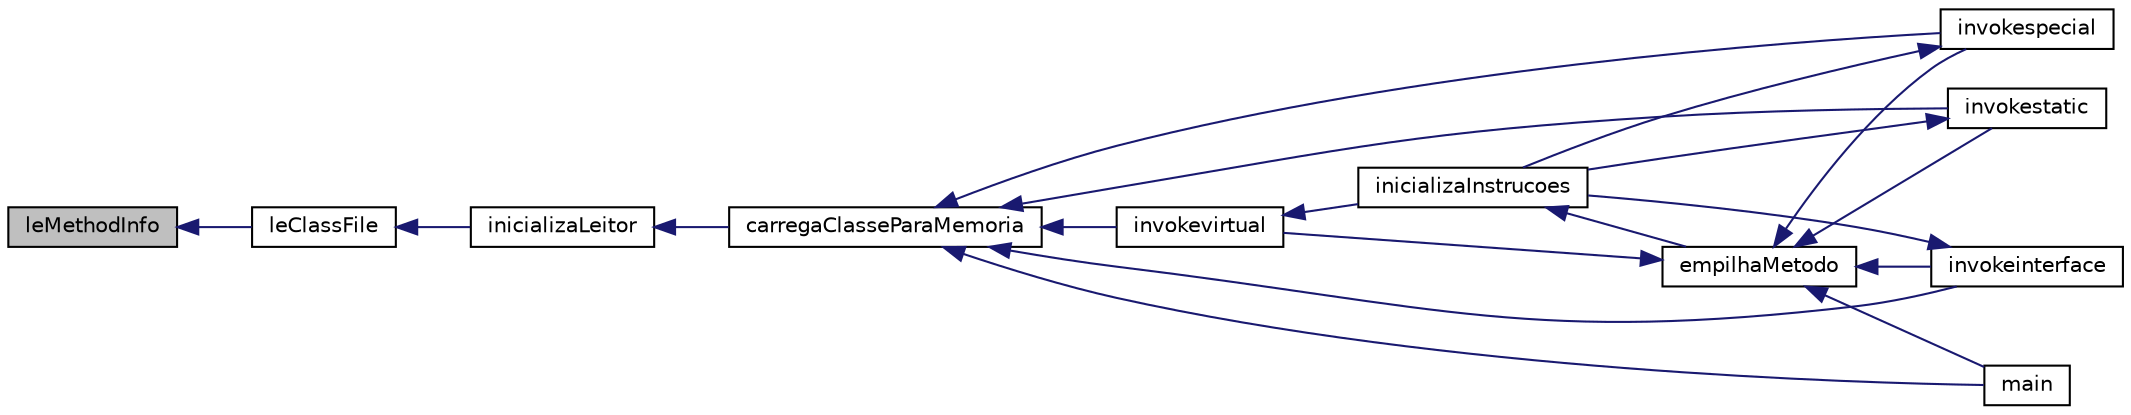 digraph "leMethodInfo"
{
 // INTERACTIVE_SVG=YES
  edge [fontname="Helvetica",fontsize="10",labelfontname="Helvetica",labelfontsize="10"];
  node [fontname="Helvetica",fontsize="10",shape=record];
  rankdir="LR";
  Node209 [label="leMethodInfo",height=0.2,width=0.4,color="black", fillcolor="grey75", style="filled", fontcolor="black"];
  Node209 -> Node210 [dir="back",color="midnightblue",fontsize="10",style="solid",fontname="Helvetica"];
  Node210 [label="leClassFile",height=0.2,width=0.4,color="black", fillcolor="white", style="filled",URL="$leitor_8h.html#a6c4f68e13e23b5765be0187a0cd1e1bf"];
  Node210 -> Node211 [dir="back",color="midnightblue",fontsize="10",style="solid",fontname="Helvetica"];
  Node211 [label="inicializaLeitor",height=0.2,width=0.4,color="black", fillcolor="white", style="filled",URL="$leitor_8h.html#a658f67ed6a3ca72248e7cc0eaba67ba5"];
  Node211 -> Node212 [dir="back",color="midnightblue",fontsize="10",style="solid",fontname="Helvetica"];
  Node212 [label="carregaClasseParaMemoria",height=0.2,width=0.4,color="black", fillcolor="white", style="filled",URL="$carregador_8h.html#a6be3551b88a5154690e9e147217ca181"];
  Node212 -> Node213 [dir="back",color="midnightblue",fontsize="10",style="solid",fontname="Helvetica"];
  Node213 [label="invokevirtual",height=0.2,width=0.4,color="black", fillcolor="white", style="filled",URL="$instrucao_8h.html#a78801a57dd7317b58754d741e22607a7"];
  Node213 -> Node214 [dir="back",color="midnightblue",fontsize="10",style="solid",fontname="Helvetica"];
  Node214 [label="inicializaInstrucoes",height=0.2,width=0.4,color="black", fillcolor="white", style="filled",URL="$instrucao_8h.html#a308f4b87fb42ab5a62790c0127003ebe"];
  Node214 -> Node215 [dir="back",color="midnightblue",fontsize="10",style="solid",fontname="Helvetica"];
  Node215 [label="empilhaMetodo",height=0.2,width=0.4,color="black", fillcolor="white", style="filled",URL="$metodo_8h.html#a68acc5b3f2238f62b7d0ee50964183c1"];
  Node215 -> Node213 [dir="back",color="midnightblue",fontsize="10",style="solid",fontname="Helvetica"];
  Node215 -> Node216 [dir="back",color="midnightblue",fontsize="10",style="solid",fontname="Helvetica"];
  Node216 [label="invokespecial",height=0.2,width=0.4,color="black", fillcolor="white", style="filled",URL="$instrucao_8h.html#aea396d65920fd2046b81c2b5742f8fc2"];
  Node216 -> Node214 [dir="back",color="midnightblue",fontsize="10",style="solid",fontname="Helvetica"];
  Node215 -> Node217 [dir="back",color="midnightblue",fontsize="10",style="solid",fontname="Helvetica"];
  Node217 [label="invokestatic",height=0.2,width=0.4,color="black", fillcolor="white", style="filled",URL="$instrucao_8h.html#a99b74fdcaa5d59615718fc49f4cb1bf2"];
  Node217 -> Node214 [dir="back",color="midnightblue",fontsize="10",style="solid",fontname="Helvetica"];
  Node215 -> Node218 [dir="back",color="midnightblue",fontsize="10",style="solid",fontname="Helvetica"];
  Node218 [label="invokeinterface",height=0.2,width=0.4,color="black", fillcolor="white", style="filled",URL="$instrucao_8h.html#a04465c61aa4c123ce79dc562244e7af8"];
  Node218 -> Node214 [dir="back",color="midnightblue",fontsize="10",style="solid",fontname="Helvetica"];
  Node215 -> Node219 [dir="back",color="midnightblue",fontsize="10",style="solid",fontname="Helvetica"];
  Node219 [label="main",height=0.2,width=0.4,color="black", fillcolor="white", style="filled",URL="$main_8c.html#a0ddf1224851353fc92bfbff6f499fa97"];
  Node212 -> Node216 [dir="back",color="midnightblue",fontsize="10",style="solid",fontname="Helvetica"];
  Node212 -> Node217 [dir="back",color="midnightblue",fontsize="10",style="solid",fontname="Helvetica"];
  Node212 -> Node218 [dir="back",color="midnightblue",fontsize="10",style="solid",fontname="Helvetica"];
  Node212 -> Node219 [dir="back",color="midnightblue",fontsize="10",style="solid",fontname="Helvetica"];
}
